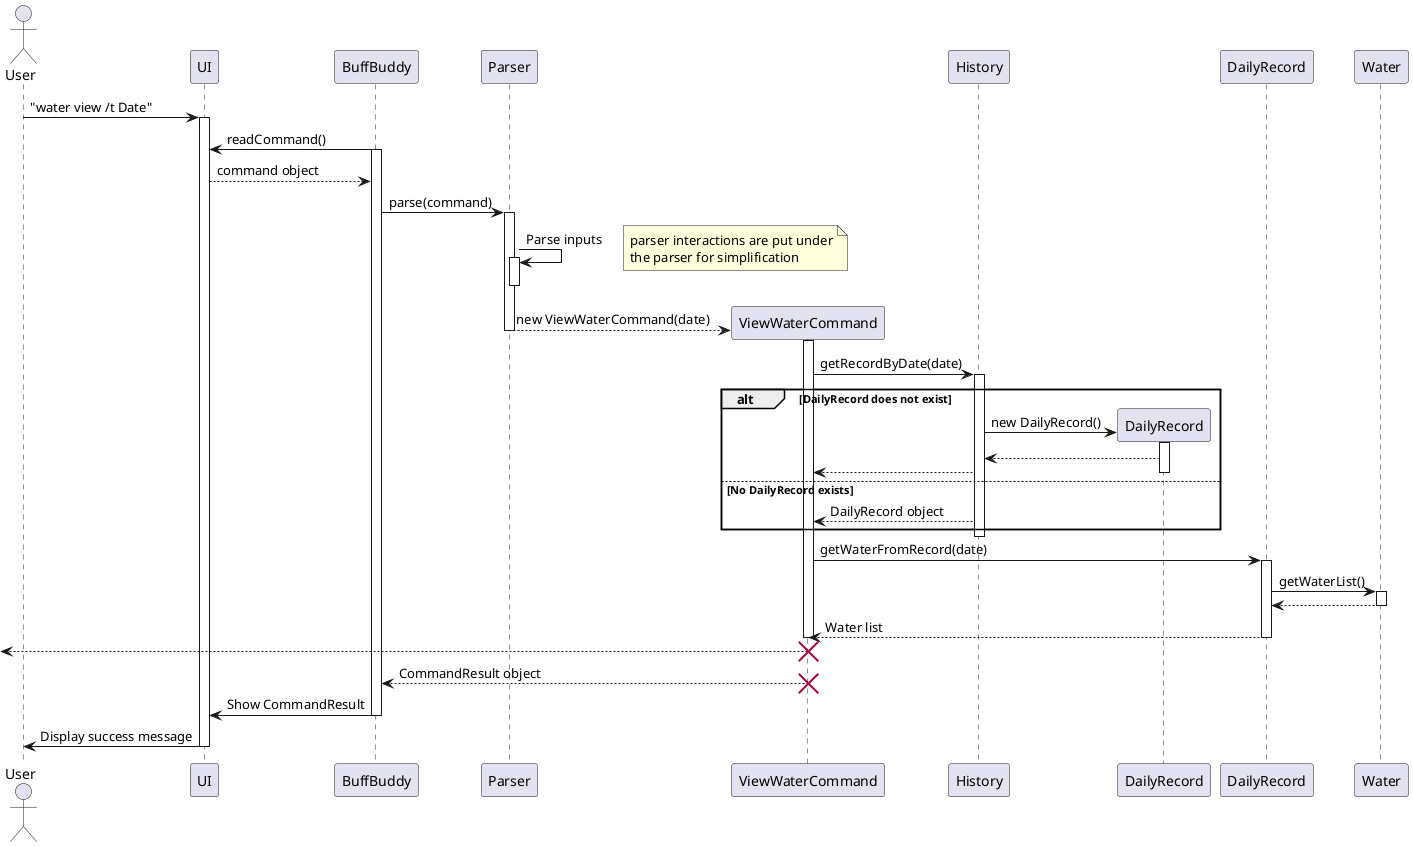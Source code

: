 @startuml

actor User
participant "UI" as UI
participant "BuffBuddy" as BB
participant "Parser" as Parser
participant "ViewWaterCommand" as Cmd
participant "History" as History
participant "DailyRecord" as DailyRec

User -> UI: "water view /t Date"
activate UI
BB -> UI: readCommand()
activate BB
UI --> BB: command object
BB -> Parser: parse(command)
activate Parser
Parser -> Parser : Parse inputs
note right
parser interactions are put under
the parser for simplification
end note
activate Parser
deactivate Parser
create Cmd
Parser --> Cmd: new ViewWaterCommand(date)
deactivate Parser

activate Cmd

Cmd -> History: getRecordByDate(date)
activate History

alt DailyRecord does not exist
  create DailyRec
  History -> DailyRec: new DailyRecord()
  activate DailyRec
  DailyRec --> History
  History --> Cmd
  deactivate DailyRec
else No DailyRecord exists
  History --> Cmd: DailyRecord object
end
deactivate History

activate Cmd
Cmd -> DailyRecord: getWaterFromRecord(date)
activate DailyRecord

DailyRecord -> Water: getWaterList()
activate Water
Water --> DailyRecord
deactivate Water

DailyRecord --> Cmd: Water list
deactivate DailyRecord

deactivate Cmd
<-- Cmd :
destroy Cmd

Cmd --> BB: CommandResult object
deactivate Cmd
destroy Cmd

BB -> UI: Show CommandResult
deactivate BB

UI -> User: Display success message
deactivate UI

@enduml